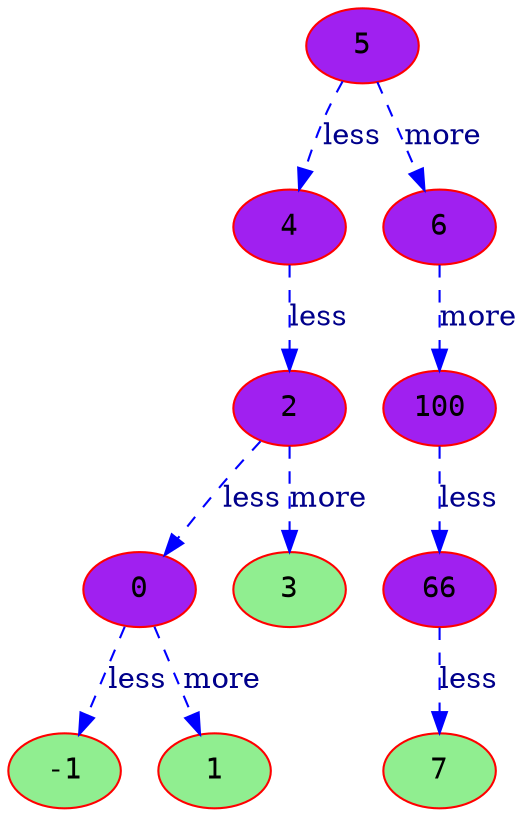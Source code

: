 digraph name {
node [color = Red, fontname = Courier, style = filled, shape=ellipse, fillcolor = purple]
edge [color = Blue, style=dashed]
"0x55651cff83a0" [label = "-1",style = filled, fillcolor = lightgreen] 
"0x55651cff8380" -> "0x55651cff83a0" [label="less", fontcolor=darkblue]
"0x55651cff8420" [label = "1",style = filled, fillcolor = lightgreen] 
"0x55651cff8380" -> "0x55651cff8420" [label="more", fontcolor=darkblue]
"0x55651cff8380" [label = "0",style = filled, fillcolor = purple] 
"0x55651cff8300" -> "0x55651cff8380" [label="less", fontcolor=darkblue]
"0x55651cff8320" [label = "3",style = filled, fillcolor = lightgreen] 
"0x55651cff8300" -> "0x55651cff8320" [label="more", fontcolor=darkblue]
"0x55651cff8300" [label = "2",style = filled, fillcolor = purple] 
"0x55651cff82e0" -> "0x55651cff8300" [label="less", fontcolor=darkblue]
"0x55651cff82e0" [label = "4",style = filled, fillcolor = purple] 
"0x55651cff82c0" -> "0x55651cff82e0" [label="less", fontcolor=darkblue]
"0x55651cff8400" [label = "7",style = filled, fillcolor = lightgreen] 
"0x55651cff83e0" -> "0x55651cff8400" [label="less", fontcolor=darkblue]
"0x55651cff83e0" [label = "66",style = filled, fillcolor = purple] 
"0x55651cff8360" -> "0x55651cff83e0" [label="less", fontcolor=darkblue]
"0x55651cff8360" [label = "100",style = filled, fillcolor = purple] 
"0x55651cff8340" -> "0x55651cff8360" [label="more", fontcolor=darkblue]
"0x55651cff8340" [label = "6",style = filled, fillcolor = purple] 
"0x55651cff82c0" -> "0x55651cff8340" [label="more", fontcolor=darkblue]
"0x55651cff82c0" [label = "5",style = filled, fillcolor = purple] 
}
